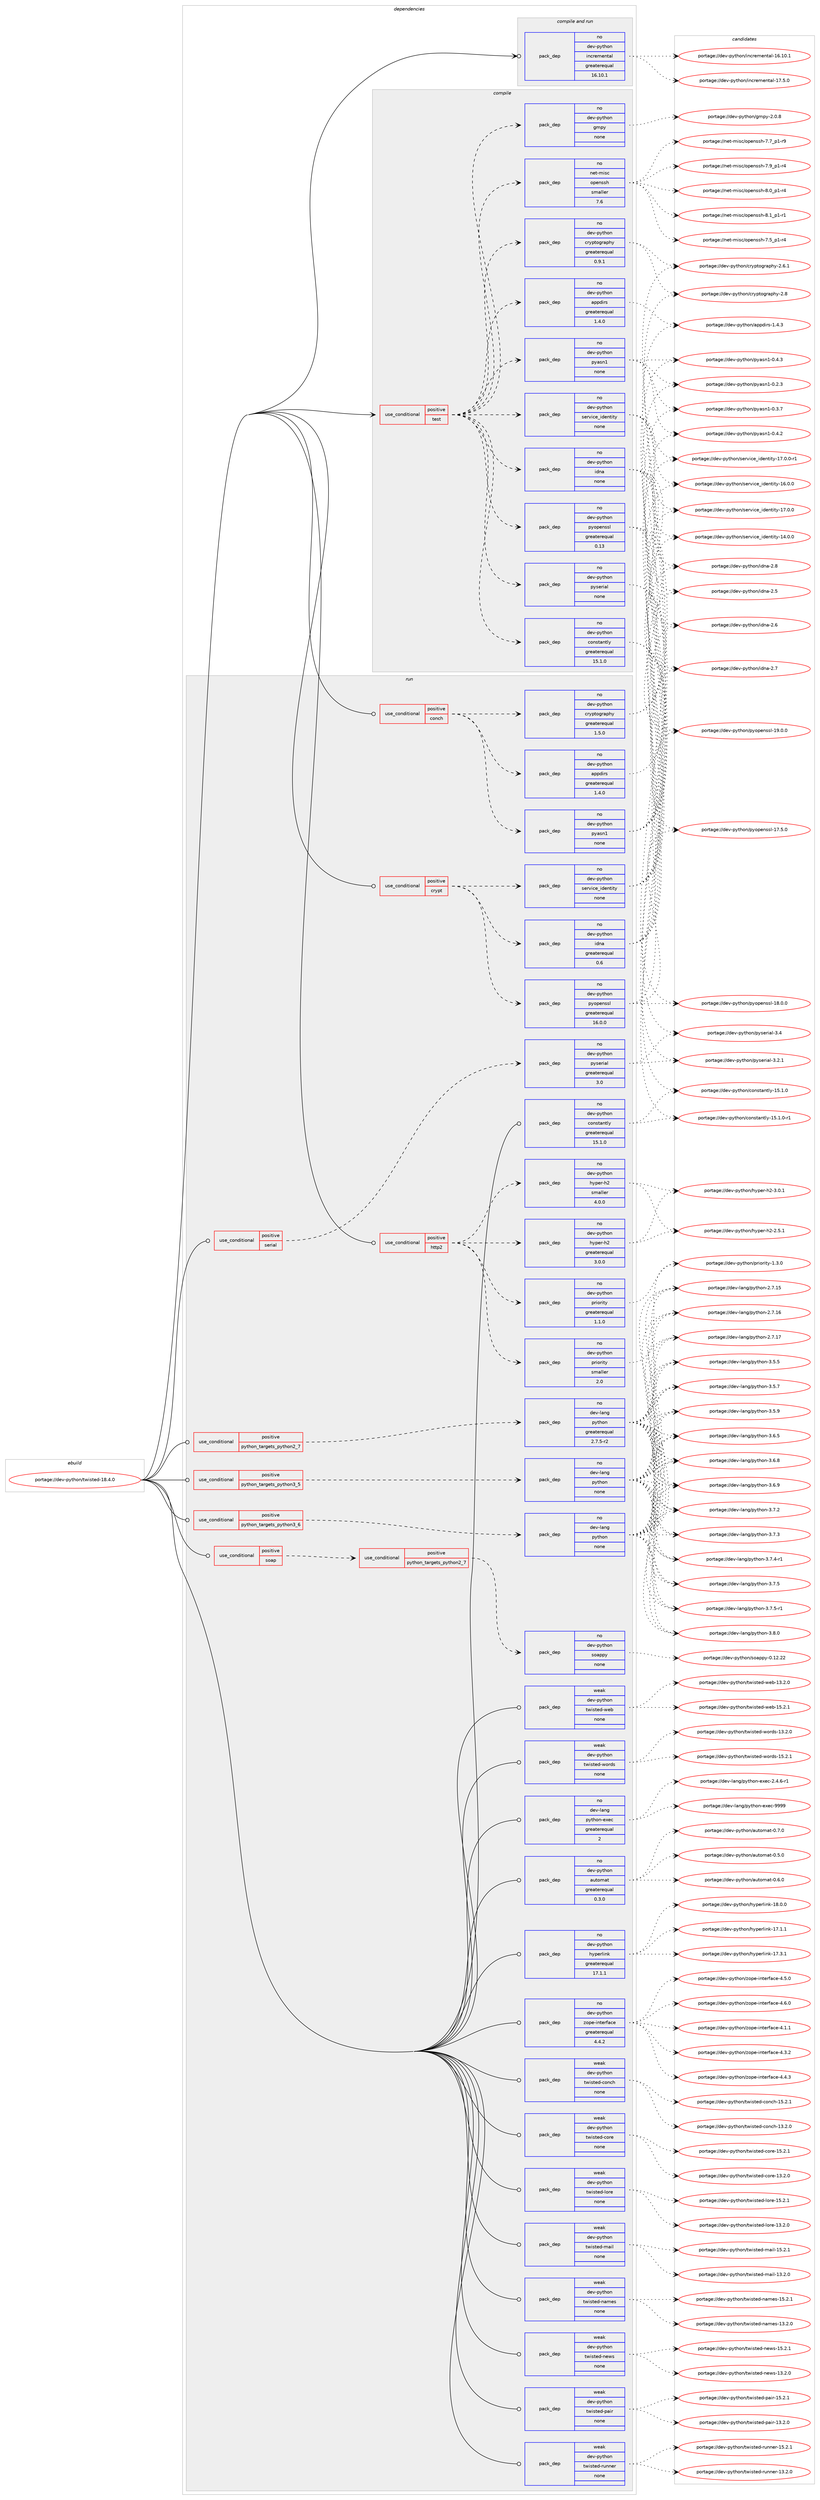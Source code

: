 digraph prolog {

# *************
# Graph options
# *************

newrank=true;
concentrate=true;
compound=true;
graph [rankdir=LR,fontname=Helvetica,fontsize=10,ranksep=1.5];#, ranksep=2.5, nodesep=0.2];
edge  [arrowhead=vee];
node  [fontname=Helvetica,fontsize=10];

# **********
# The ebuild
# **********

subgraph cluster_leftcol {
color=gray;
rank=same;
label=<<i>ebuild</i>>;
id [label="portage://dev-python/twisted-18.4.0", color=red, width=4, href="../dev-python/twisted-18.4.0.svg"];
}

# ****************
# The dependencies
# ****************

subgraph cluster_midcol {
color=gray;
label=<<i>dependencies</i>>;
subgraph cluster_compile {
fillcolor="#eeeeee";
style=filled;
label=<<i>compile</i>>;
subgraph cond40060 {
dependency176703 [label=<<TABLE BORDER="0" CELLBORDER="1" CELLSPACING="0" CELLPADDING="4"><TR><TD ROWSPAN="3" CELLPADDING="10">use_conditional</TD></TR><TR><TD>positive</TD></TR><TR><TD>test</TD></TR></TABLE>>, shape=none, color=red];
subgraph pack133237 {
dependency176704 [label=<<TABLE BORDER="0" CELLBORDER="1" CELLSPACING="0" CELLPADDING="4" WIDTH="220"><TR><TD ROWSPAN="6" CELLPADDING="30">pack_dep</TD></TR><TR><TD WIDTH="110">no</TD></TR><TR><TD>dev-python</TD></TR><TR><TD>gmpy</TD></TR><TR><TD>none</TD></TR><TR><TD></TD></TR></TABLE>>, shape=none, color=blue];
}
dependency176703:e -> dependency176704:w [weight=20,style="dashed",arrowhead="vee"];
subgraph pack133238 {
dependency176705 [label=<<TABLE BORDER="0" CELLBORDER="1" CELLSPACING="0" CELLPADDING="4" WIDTH="220"><TR><TD ROWSPAN="6" CELLPADDING="30">pack_dep</TD></TR><TR><TD WIDTH="110">no</TD></TR><TR><TD>dev-python</TD></TR><TR><TD>pyasn1</TD></TR><TR><TD>none</TD></TR><TR><TD></TD></TR></TABLE>>, shape=none, color=blue];
}
dependency176703:e -> dependency176705:w [weight=20,style="dashed",arrowhead="vee"];
subgraph pack133239 {
dependency176706 [label=<<TABLE BORDER="0" CELLBORDER="1" CELLSPACING="0" CELLPADDING="4" WIDTH="220"><TR><TD ROWSPAN="6" CELLPADDING="30">pack_dep</TD></TR><TR><TD WIDTH="110">no</TD></TR><TR><TD>dev-python</TD></TR><TR><TD>cryptography</TD></TR><TR><TD>greaterequal</TD></TR><TR><TD>0.9.1</TD></TR></TABLE>>, shape=none, color=blue];
}
dependency176703:e -> dependency176706:w [weight=20,style="dashed",arrowhead="vee"];
subgraph pack133240 {
dependency176707 [label=<<TABLE BORDER="0" CELLBORDER="1" CELLSPACING="0" CELLPADDING="4" WIDTH="220"><TR><TD ROWSPAN="6" CELLPADDING="30">pack_dep</TD></TR><TR><TD WIDTH="110">no</TD></TR><TR><TD>dev-python</TD></TR><TR><TD>appdirs</TD></TR><TR><TD>greaterequal</TD></TR><TR><TD>1.4.0</TD></TR></TABLE>>, shape=none, color=blue];
}
dependency176703:e -> dependency176707:w [weight=20,style="dashed",arrowhead="vee"];
subgraph pack133241 {
dependency176708 [label=<<TABLE BORDER="0" CELLBORDER="1" CELLSPACING="0" CELLPADDING="4" WIDTH="220"><TR><TD ROWSPAN="6" CELLPADDING="30">pack_dep</TD></TR><TR><TD WIDTH="110">no</TD></TR><TR><TD>dev-python</TD></TR><TR><TD>pyopenssl</TD></TR><TR><TD>greaterequal</TD></TR><TR><TD>0.13</TD></TR></TABLE>>, shape=none, color=blue];
}
dependency176703:e -> dependency176708:w [weight=20,style="dashed",arrowhead="vee"];
subgraph pack133242 {
dependency176709 [label=<<TABLE BORDER="0" CELLBORDER="1" CELLSPACING="0" CELLPADDING="4" WIDTH="220"><TR><TD ROWSPAN="6" CELLPADDING="30">pack_dep</TD></TR><TR><TD WIDTH="110">no</TD></TR><TR><TD>dev-python</TD></TR><TR><TD>service_identity</TD></TR><TR><TD>none</TD></TR><TR><TD></TD></TR></TABLE>>, shape=none, color=blue];
}
dependency176703:e -> dependency176709:w [weight=20,style="dashed",arrowhead="vee"];
subgraph pack133243 {
dependency176710 [label=<<TABLE BORDER="0" CELLBORDER="1" CELLSPACING="0" CELLPADDING="4" WIDTH="220"><TR><TD ROWSPAN="6" CELLPADDING="30">pack_dep</TD></TR><TR><TD WIDTH="110">no</TD></TR><TR><TD>dev-python</TD></TR><TR><TD>idna</TD></TR><TR><TD>none</TD></TR><TR><TD></TD></TR></TABLE>>, shape=none, color=blue];
}
dependency176703:e -> dependency176710:w [weight=20,style="dashed",arrowhead="vee"];
subgraph pack133244 {
dependency176711 [label=<<TABLE BORDER="0" CELLBORDER="1" CELLSPACING="0" CELLPADDING="4" WIDTH="220"><TR><TD ROWSPAN="6" CELLPADDING="30">pack_dep</TD></TR><TR><TD WIDTH="110">no</TD></TR><TR><TD>dev-python</TD></TR><TR><TD>pyserial</TD></TR><TR><TD>none</TD></TR><TR><TD></TD></TR></TABLE>>, shape=none, color=blue];
}
dependency176703:e -> dependency176711:w [weight=20,style="dashed",arrowhead="vee"];
subgraph pack133245 {
dependency176712 [label=<<TABLE BORDER="0" CELLBORDER="1" CELLSPACING="0" CELLPADDING="4" WIDTH="220"><TR><TD ROWSPAN="6" CELLPADDING="30">pack_dep</TD></TR><TR><TD WIDTH="110">no</TD></TR><TR><TD>dev-python</TD></TR><TR><TD>constantly</TD></TR><TR><TD>greaterequal</TD></TR><TR><TD>15.1.0</TD></TR></TABLE>>, shape=none, color=blue];
}
dependency176703:e -> dependency176712:w [weight=20,style="dashed",arrowhead="vee"];
subgraph pack133246 {
dependency176713 [label=<<TABLE BORDER="0" CELLBORDER="1" CELLSPACING="0" CELLPADDING="4" WIDTH="220"><TR><TD ROWSPAN="6" CELLPADDING="30">pack_dep</TD></TR><TR><TD WIDTH="110">no</TD></TR><TR><TD>net-misc</TD></TR><TR><TD>openssh</TD></TR><TR><TD>smaller</TD></TR><TR><TD>7.6</TD></TR></TABLE>>, shape=none, color=blue];
}
dependency176703:e -> dependency176713:w [weight=20,style="dashed",arrowhead="vee"];
}
id:e -> dependency176703:w [weight=20,style="solid",arrowhead="vee"];
}
subgraph cluster_compileandrun {
fillcolor="#eeeeee";
style=filled;
label=<<i>compile and run</i>>;
subgraph pack133247 {
dependency176714 [label=<<TABLE BORDER="0" CELLBORDER="1" CELLSPACING="0" CELLPADDING="4" WIDTH="220"><TR><TD ROWSPAN="6" CELLPADDING="30">pack_dep</TD></TR><TR><TD WIDTH="110">no</TD></TR><TR><TD>dev-python</TD></TR><TR><TD>incremental</TD></TR><TR><TD>greaterequal</TD></TR><TR><TD>16.10.1</TD></TR></TABLE>>, shape=none, color=blue];
}
id:e -> dependency176714:w [weight=20,style="solid",arrowhead="odotvee"];
}
subgraph cluster_run {
fillcolor="#eeeeee";
style=filled;
label=<<i>run</i>>;
subgraph cond40061 {
dependency176715 [label=<<TABLE BORDER="0" CELLBORDER="1" CELLSPACING="0" CELLPADDING="4"><TR><TD ROWSPAN="3" CELLPADDING="10">use_conditional</TD></TR><TR><TD>positive</TD></TR><TR><TD>conch</TD></TR></TABLE>>, shape=none, color=red];
subgraph pack133248 {
dependency176716 [label=<<TABLE BORDER="0" CELLBORDER="1" CELLSPACING="0" CELLPADDING="4" WIDTH="220"><TR><TD ROWSPAN="6" CELLPADDING="30">pack_dep</TD></TR><TR><TD WIDTH="110">no</TD></TR><TR><TD>dev-python</TD></TR><TR><TD>pyasn1</TD></TR><TR><TD>none</TD></TR><TR><TD></TD></TR></TABLE>>, shape=none, color=blue];
}
dependency176715:e -> dependency176716:w [weight=20,style="dashed",arrowhead="vee"];
subgraph pack133249 {
dependency176717 [label=<<TABLE BORDER="0" CELLBORDER="1" CELLSPACING="0" CELLPADDING="4" WIDTH="220"><TR><TD ROWSPAN="6" CELLPADDING="30">pack_dep</TD></TR><TR><TD WIDTH="110">no</TD></TR><TR><TD>dev-python</TD></TR><TR><TD>cryptography</TD></TR><TR><TD>greaterequal</TD></TR><TR><TD>1.5.0</TD></TR></TABLE>>, shape=none, color=blue];
}
dependency176715:e -> dependency176717:w [weight=20,style="dashed",arrowhead="vee"];
subgraph pack133250 {
dependency176718 [label=<<TABLE BORDER="0" CELLBORDER="1" CELLSPACING="0" CELLPADDING="4" WIDTH="220"><TR><TD ROWSPAN="6" CELLPADDING="30">pack_dep</TD></TR><TR><TD WIDTH="110">no</TD></TR><TR><TD>dev-python</TD></TR><TR><TD>appdirs</TD></TR><TR><TD>greaterequal</TD></TR><TR><TD>1.4.0</TD></TR></TABLE>>, shape=none, color=blue];
}
dependency176715:e -> dependency176718:w [weight=20,style="dashed",arrowhead="vee"];
}
id:e -> dependency176715:w [weight=20,style="solid",arrowhead="odot"];
subgraph cond40062 {
dependency176719 [label=<<TABLE BORDER="0" CELLBORDER="1" CELLSPACING="0" CELLPADDING="4"><TR><TD ROWSPAN="3" CELLPADDING="10">use_conditional</TD></TR><TR><TD>positive</TD></TR><TR><TD>crypt</TD></TR></TABLE>>, shape=none, color=red];
subgraph pack133251 {
dependency176720 [label=<<TABLE BORDER="0" CELLBORDER="1" CELLSPACING="0" CELLPADDING="4" WIDTH="220"><TR><TD ROWSPAN="6" CELLPADDING="30">pack_dep</TD></TR><TR><TD WIDTH="110">no</TD></TR><TR><TD>dev-python</TD></TR><TR><TD>pyopenssl</TD></TR><TR><TD>greaterequal</TD></TR><TR><TD>16.0.0</TD></TR></TABLE>>, shape=none, color=blue];
}
dependency176719:e -> dependency176720:w [weight=20,style="dashed",arrowhead="vee"];
subgraph pack133252 {
dependency176721 [label=<<TABLE BORDER="0" CELLBORDER="1" CELLSPACING="0" CELLPADDING="4" WIDTH="220"><TR><TD ROWSPAN="6" CELLPADDING="30">pack_dep</TD></TR><TR><TD WIDTH="110">no</TD></TR><TR><TD>dev-python</TD></TR><TR><TD>service_identity</TD></TR><TR><TD>none</TD></TR><TR><TD></TD></TR></TABLE>>, shape=none, color=blue];
}
dependency176719:e -> dependency176721:w [weight=20,style="dashed",arrowhead="vee"];
subgraph pack133253 {
dependency176722 [label=<<TABLE BORDER="0" CELLBORDER="1" CELLSPACING="0" CELLPADDING="4" WIDTH="220"><TR><TD ROWSPAN="6" CELLPADDING="30">pack_dep</TD></TR><TR><TD WIDTH="110">no</TD></TR><TR><TD>dev-python</TD></TR><TR><TD>idna</TD></TR><TR><TD>greaterequal</TD></TR><TR><TD>0.6</TD></TR></TABLE>>, shape=none, color=blue];
}
dependency176719:e -> dependency176722:w [weight=20,style="dashed",arrowhead="vee"];
}
id:e -> dependency176719:w [weight=20,style="solid",arrowhead="odot"];
subgraph cond40063 {
dependency176723 [label=<<TABLE BORDER="0" CELLBORDER="1" CELLSPACING="0" CELLPADDING="4"><TR><TD ROWSPAN="3" CELLPADDING="10">use_conditional</TD></TR><TR><TD>positive</TD></TR><TR><TD>http2</TD></TR></TABLE>>, shape=none, color=red];
subgraph pack133254 {
dependency176724 [label=<<TABLE BORDER="0" CELLBORDER="1" CELLSPACING="0" CELLPADDING="4" WIDTH="220"><TR><TD ROWSPAN="6" CELLPADDING="30">pack_dep</TD></TR><TR><TD WIDTH="110">no</TD></TR><TR><TD>dev-python</TD></TR><TR><TD>hyper-h2</TD></TR><TR><TD>greaterequal</TD></TR><TR><TD>3.0.0</TD></TR></TABLE>>, shape=none, color=blue];
}
dependency176723:e -> dependency176724:w [weight=20,style="dashed",arrowhead="vee"];
subgraph pack133255 {
dependency176725 [label=<<TABLE BORDER="0" CELLBORDER="1" CELLSPACING="0" CELLPADDING="4" WIDTH="220"><TR><TD ROWSPAN="6" CELLPADDING="30">pack_dep</TD></TR><TR><TD WIDTH="110">no</TD></TR><TR><TD>dev-python</TD></TR><TR><TD>hyper-h2</TD></TR><TR><TD>smaller</TD></TR><TR><TD>4.0.0</TD></TR></TABLE>>, shape=none, color=blue];
}
dependency176723:e -> dependency176725:w [weight=20,style="dashed",arrowhead="vee"];
subgraph pack133256 {
dependency176726 [label=<<TABLE BORDER="0" CELLBORDER="1" CELLSPACING="0" CELLPADDING="4" WIDTH="220"><TR><TD ROWSPAN="6" CELLPADDING="30">pack_dep</TD></TR><TR><TD WIDTH="110">no</TD></TR><TR><TD>dev-python</TD></TR><TR><TD>priority</TD></TR><TR><TD>greaterequal</TD></TR><TR><TD>1.1.0</TD></TR></TABLE>>, shape=none, color=blue];
}
dependency176723:e -> dependency176726:w [weight=20,style="dashed",arrowhead="vee"];
subgraph pack133257 {
dependency176727 [label=<<TABLE BORDER="0" CELLBORDER="1" CELLSPACING="0" CELLPADDING="4" WIDTH="220"><TR><TD ROWSPAN="6" CELLPADDING="30">pack_dep</TD></TR><TR><TD WIDTH="110">no</TD></TR><TR><TD>dev-python</TD></TR><TR><TD>priority</TD></TR><TR><TD>smaller</TD></TR><TR><TD>2.0</TD></TR></TABLE>>, shape=none, color=blue];
}
dependency176723:e -> dependency176727:w [weight=20,style="dashed",arrowhead="vee"];
}
id:e -> dependency176723:w [weight=20,style="solid",arrowhead="odot"];
subgraph cond40064 {
dependency176728 [label=<<TABLE BORDER="0" CELLBORDER="1" CELLSPACING="0" CELLPADDING="4"><TR><TD ROWSPAN="3" CELLPADDING="10">use_conditional</TD></TR><TR><TD>positive</TD></TR><TR><TD>python_targets_python2_7</TD></TR></TABLE>>, shape=none, color=red];
subgraph pack133258 {
dependency176729 [label=<<TABLE BORDER="0" CELLBORDER="1" CELLSPACING="0" CELLPADDING="4" WIDTH="220"><TR><TD ROWSPAN="6" CELLPADDING="30">pack_dep</TD></TR><TR><TD WIDTH="110">no</TD></TR><TR><TD>dev-lang</TD></TR><TR><TD>python</TD></TR><TR><TD>greaterequal</TD></TR><TR><TD>2.7.5-r2</TD></TR></TABLE>>, shape=none, color=blue];
}
dependency176728:e -> dependency176729:w [weight=20,style="dashed",arrowhead="vee"];
}
id:e -> dependency176728:w [weight=20,style="solid",arrowhead="odot"];
subgraph cond40065 {
dependency176730 [label=<<TABLE BORDER="0" CELLBORDER="1" CELLSPACING="0" CELLPADDING="4"><TR><TD ROWSPAN="3" CELLPADDING="10">use_conditional</TD></TR><TR><TD>positive</TD></TR><TR><TD>python_targets_python3_5</TD></TR></TABLE>>, shape=none, color=red];
subgraph pack133259 {
dependency176731 [label=<<TABLE BORDER="0" CELLBORDER="1" CELLSPACING="0" CELLPADDING="4" WIDTH="220"><TR><TD ROWSPAN="6" CELLPADDING="30">pack_dep</TD></TR><TR><TD WIDTH="110">no</TD></TR><TR><TD>dev-lang</TD></TR><TR><TD>python</TD></TR><TR><TD>none</TD></TR><TR><TD></TD></TR></TABLE>>, shape=none, color=blue];
}
dependency176730:e -> dependency176731:w [weight=20,style="dashed",arrowhead="vee"];
}
id:e -> dependency176730:w [weight=20,style="solid",arrowhead="odot"];
subgraph cond40066 {
dependency176732 [label=<<TABLE BORDER="0" CELLBORDER="1" CELLSPACING="0" CELLPADDING="4"><TR><TD ROWSPAN="3" CELLPADDING="10">use_conditional</TD></TR><TR><TD>positive</TD></TR><TR><TD>python_targets_python3_6</TD></TR></TABLE>>, shape=none, color=red];
subgraph pack133260 {
dependency176733 [label=<<TABLE BORDER="0" CELLBORDER="1" CELLSPACING="0" CELLPADDING="4" WIDTH="220"><TR><TD ROWSPAN="6" CELLPADDING="30">pack_dep</TD></TR><TR><TD WIDTH="110">no</TD></TR><TR><TD>dev-lang</TD></TR><TR><TD>python</TD></TR><TR><TD>none</TD></TR><TR><TD></TD></TR></TABLE>>, shape=none, color=blue];
}
dependency176732:e -> dependency176733:w [weight=20,style="dashed",arrowhead="vee"];
}
id:e -> dependency176732:w [weight=20,style="solid",arrowhead="odot"];
subgraph cond40067 {
dependency176734 [label=<<TABLE BORDER="0" CELLBORDER="1" CELLSPACING="0" CELLPADDING="4"><TR><TD ROWSPAN="3" CELLPADDING="10">use_conditional</TD></TR><TR><TD>positive</TD></TR><TR><TD>serial</TD></TR></TABLE>>, shape=none, color=red];
subgraph pack133261 {
dependency176735 [label=<<TABLE BORDER="0" CELLBORDER="1" CELLSPACING="0" CELLPADDING="4" WIDTH="220"><TR><TD ROWSPAN="6" CELLPADDING="30">pack_dep</TD></TR><TR><TD WIDTH="110">no</TD></TR><TR><TD>dev-python</TD></TR><TR><TD>pyserial</TD></TR><TR><TD>greaterequal</TD></TR><TR><TD>3.0</TD></TR></TABLE>>, shape=none, color=blue];
}
dependency176734:e -> dependency176735:w [weight=20,style="dashed",arrowhead="vee"];
}
id:e -> dependency176734:w [weight=20,style="solid",arrowhead="odot"];
subgraph cond40068 {
dependency176736 [label=<<TABLE BORDER="0" CELLBORDER="1" CELLSPACING="0" CELLPADDING="4"><TR><TD ROWSPAN="3" CELLPADDING="10">use_conditional</TD></TR><TR><TD>positive</TD></TR><TR><TD>soap</TD></TR></TABLE>>, shape=none, color=red];
subgraph cond40069 {
dependency176737 [label=<<TABLE BORDER="0" CELLBORDER="1" CELLSPACING="0" CELLPADDING="4"><TR><TD ROWSPAN="3" CELLPADDING="10">use_conditional</TD></TR><TR><TD>positive</TD></TR><TR><TD>python_targets_python2_7</TD></TR></TABLE>>, shape=none, color=red];
subgraph pack133262 {
dependency176738 [label=<<TABLE BORDER="0" CELLBORDER="1" CELLSPACING="0" CELLPADDING="4" WIDTH="220"><TR><TD ROWSPAN="6" CELLPADDING="30">pack_dep</TD></TR><TR><TD WIDTH="110">no</TD></TR><TR><TD>dev-python</TD></TR><TR><TD>soappy</TD></TR><TR><TD>none</TD></TR><TR><TD></TD></TR></TABLE>>, shape=none, color=blue];
}
dependency176737:e -> dependency176738:w [weight=20,style="dashed",arrowhead="vee"];
}
dependency176736:e -> dependency176737:w [weight=20,style="dashed",arrowhead="vee"];
}
id:e -> dependency176736:w [weight=20,style="solid",arrowhead="odot"];
subgraph pack133263 {
dependency176739 [label=<<TABLE BORDER="0" CELLBORDER="1" CELLSPACING="0" CELLPADDING="4" WIDTH="220"><TR><TD ROWSPAN="6" CELLPADDING="30">pack_dep</TD></TR><TR><TD WIDTH="110">no</TD></TR><TR><TD>dev-lang</TD></TR><TR><TD>python-exec</TD></TR><TR><TD>greaterequal</TD></TR><TR><TD>2</TD></TR></TABLE>>, shape=none, color=blue];
}
id:e -> dependency176739:w [weight=20,style="solid",arrowhead="odot"];
subgraph pack133264 {
dependency176740 [label=<<TABLE BORDER="0" CELLBORDER="1" CELLSPACING="0" CELLPADDING="4" WIDTH="220"><TR><TD ROWSPAN="6" CELLPADDING="30">pack_dep</TD></TR><TR><TD WIDTH="110">no</TD></TR><TR><TD>dev-python</TD></TR><TR><TD>automat</TD></TR><TR><TD>greaterequal</TD></TR><TR><TD>0.3.0</TD></TR></TABLE>>, shape=none, color=blue];
}
id:e -> dependency176740:w [weight=20,style="solid",arrowhead="odot"];
subgraph pack133265 {
dependency176741 [label=<<TABLE BORDER="0" CELLBORDER="1" CELLSPACING="0" CELLPADDING="4" WIDTH="220"><TR><TD ROWSPAN="6" CELLPADDING="30">pack_dep</TD></TR><TR><TD WIDTH="110">no</TD></TR><TR><TD>dev-python</TD></TR><TR><TD>constantly</TD></TR><TR><TD>greaterequal</TD></TR><TR><TD>15.1.0</TD></TR></TABLE>>, shape=none, color=blue];
}
id:e -> dependency176741:w [weight=20,style="solid",arrowhead="odot"];
subgraph pack133266 {
dependency176742 [label=<<TABLE BORDER="0" CELLBORDER="1" CELLSPACING="0" CELLPADDING="4" WIDTH="220"><TR><TD ROWSPAN="6" CELLPADDING="30">pack_dep</TD></TR><TR><TD WIDTH="110">no</TD></TR><TR><TD>dev-python</TD></TR><TR><TD>hyperlink</TD></TR><TR><TD>greaterequal</TD></TR><TR><TD>17.1.1</TD></TR></TABLE>>, shape=none, color=blue];
}
id:e -> dependency176742:w [weight=20,style="solid",arrowhead="odot"];
subgraph pack133267 {
dependency176743 [label=<<TABLE BORDER="0" CELLBORDER="1" CELLSPACING="0" CELLPADDING="4" WIDTH="220"><TR><TD ROWSPAN="6" CELLPADDING="30">pack_dep</TD></TR><TR><TD WIDTH="110">no</TD></TR><TR><TD>dev-python</TD></TR><TR><TD>zope-interface</TD></TR><TR><TD>greaterequal</TD></TR><TR><TD>4.4.2</TD></TR></TABLE>>, shape=none, color=blue];
}
id:e -> dependency176743:w [weight=20,style="solid",arrowhead="odot"];
subgraph pack133268 {
dependency176744 [label=<<TABLE BORDER="0" CELLBORDER="1" CELLSPACING="0" CELLPADDING="4" WIDTH="220"><TR><TD ROWSPAN="6" CELLPADDING="30">pack_dep</TD></TR><TR><TD WIDTH="110">weak</TD></TR><TR><TD>dev-python</TD></TR><TR><TD>twisted-conch</TD></TR><TR><TD>none</TD></TR><TR><TD></TD></TR></TABLE>>, shape=none, color=blue];
}
id:e -> dependency176744:w [weight=20,style="solid",arrowhead="odot"];
subgraph pack133269 {
dependency176745 [label=<<TABLE BORDER="0" CELLBORDER="1" CELLSPACING="0" CELLPADDING="4" WIDTH="220"><TR><TD ROWSPAN="6" CELLPADDING="30">pack_dep</TD></TR><TR><TD WIDTH="110">weak</TD></TR><TR><TD>dev-python</TD></TR><TR><TD>twisted-core</TD></TR><TR><TD>none</TD></TR><TR><TD></TD></TR></TABLE>>, shape=none, color=blue];
}
id:e -> dependency176745:w [weight=20,style="solid",arrowhead="odot"];
subgraph pack133270 {
dependency176746 [label=<<TABLE BORDER="0" CELLBORDER="1" CELLSPACING="0" CELLPADDING="4" WIDTH="220"><TR><TD ROWSPAN="6" CELLPADDING="30">pack_dep</TD></TR><TR><TD WIDTH="110">weak</TD></TR><TR><TD>dev-python</TD></TR><TR><TD>twisted-lore</TD></TR><TR><TD>none</TD></TR><TR><TD></TD></TR></TABLE>>, shape=none, color=blue];
}
id:e -> dependency176746:w [weight=20,style="solid",arrowhead="odot"];
subgraph pack133271 {
dependency176747 [label=<<TABLE BORDER="0" CELLBORDER="1" CELLSPACING="0" CELLPADDING="4" WIDTH="220"><TR><TD ROWSPAN="6" CELLPADDING="30">pack_dep</TD></TR><TR><TD WIDTH="110">weak</TD></TR><TR><TD>dev-python</TD></TR><TR><TD>twisted-mail</TD></TR><TR><TD>none</TD></TR><TR><TD></TD></TR></TABLE>>, shape=none, color=blue];
}
id:e -> dependency176747:w [weight=20,style="solid",arrowhead="odot"];
subgraph pack133272 {
dependency176748 [label=<<TABLE BORDER="0" CELLBORDER="1" CELLSPACING="0" CELLPADDING="4" WIDTH="220"><TR><TD ROWSPAN="6" CELLPADDING="30">pack_dep</TD></TR><TR><TD WIDTH="110">weak</TD></TR><TR><TD>dev-python</TD></TR><TR><TD>twisted-names</TD></TR><TR><TD>none</TD></TR><TR><TD></TD></TR></TABLE>>, shape=none, color=blue];
}
id:e -> dependency176748:w [weight=20,style="solid",arrowhead="odot"];
subgraph pack133273 {
dependency176749 [label=<<TABLE BORDER="0" CELLBORDER="1" CELLSPACING="0" CELLPADDING="4" WIDTH="220"><TR><TD ROWSPAN="6" CELLPADDING="30">pack_dep</TD></TR><TR><TD WIDTH="110">weak</TD></TR><TR><TD>dev-python</TD></TR><TR><TD>twisted-news</TD></TR><TR><TD>none</TD></TR><TR><TD></TD></TR></TABLE>>, shape=none, color=blue];
}
id:e -> dependency176749:w [weight=20,style="solid",arrowhead="odot"];
subgraph pack133274 {
dependency176750 [label=<<TABLE BORDER="0" CELLBORDER="1" CELLSPACING="0" CELLPADDING="4" WIDTH="220"><TR><TD ROWSPAN="6" CELLPADDING="30">pack_dep</TD></TR><TR><TD WIDTH="110">weak</TD></TR><TR><TD>dev-python</TD></TR><TR><TD>twisted-pair</TD></TR><TR><TD>none</TD></TR><TR><TD></TD></TR></TABLE>>, shape=none, color=blue];
}
id:e -> dependency176750:w [weight=20,style="solid",arrowhead="odot"];
subgraph pack133275 {
dependency176751 [label=<<TABLE BORDER="0" CELLBORDER="1" CELLSPACING="0" CELLPADDING="4" WIDTH="220"><TR><TD ROWSPAN="6" CELLPADDING="30">pack_dep</TD></TR><TR><TD WIDTH="110">weak</TD></TR><TR><TD>dev-python</TD></TR><TR><TD>twisted-runner</TD></TR><TR><TD>none</TD></TR><TR><TD></TD></TR></TABLE>>, shape=none, color=blue];
}
id:e -> dependency176751:w [weight=20,style="solid",arrowhead="odot"];
subgraph pack133276 {
dependency176752 [label=<<TABLE BORDER="0" CELLBORDER="1" CELLSPACING="0" CELLPADDING="4" WIDTH="220"><TR><TD ROWSPAN="6" CELLPADDING="30">pack_dep</TD></TR><TR><TD WIDTH="110">weak</TD></TR><TR><TD>dev-python</TD></TR><TR><TD>twisted-web</TD></TR><TR><TD>none</TD></TR><TR><TD></TD></TR></TABLE>>, shape=none, color=blue];
}
id:e -> dependency176752:w [weight=20,style="solid",arrowhead="odot"];
subgraph pack133277 {
dependency176753 [label=<<TABLE BORDER="0" CELLBORDER="1" CELLSPACING="0" CELLPADDING="4" WIDTH="220"><TR><TD ROWSPAN="6" CELLPADDING="30">pack_dep</TD></TR><TR><TD WIDTH="110">weak</TD></TR><TR><TD>dev-python</TD></TR><TR><TD>twisted-words</TD></TR><TR><TD>none</TD></TR><TR><TD></TD></TR></TABLE>>, shape=none, color=blue];
}
id:e -> dependency176753:w [weight=20,style="solid",arrowhead="odot"];
}
}

# **************
# The candidates
# **************

subgraph cluster_choices {
rank=same;
color=gray;
label=<<i>candidates</i>>;

subgraph choice133237 {
color=black;
nodesep=1;
choiceportage1001011184511212111610411111047103109112121455046484656 [label="portage://dev-python/gmpy-2.0.8", color=red, width=4,href="../dev-python/gmpy-2.0.8.svg"];
dependency176704:e -> choiceportage1001011184511212111610411111047103109112121455046484656:w [style=dotted,weight="100"];
}
subgraph choice133238 {
color=black;
nodesep=1;
choiceportage10010111845112121116104111110471121219711511049454846504651 [label="portage://dev-python/pyasn1-0.2.3", color=red, width=4,href="../dev-python/pyasn1-0.2.3.svg"];
choiceportage10010111845112121116104111110471121219711511049454846514655 [label="portage://dev-python/pyasn1-0.3.7", color=red, width=4,href="../dev-python/pyasn1-0.3.7.svg"];
choiceportage10010111845112121116104111110471121219711511049454846524650 [label="portage://dev-python/pyasn1-0.4.2", color=red, width=4,href="../dev-python/pyasn1-0.4.2.svg"];
choiceportage10010111845112121116104111110471121219711511049454846524651 [label="portage://dev-python/pyasn1-0.4.3", color=red, width=4,href="../dev-python/pyasn1-0.4.3.svg"];
dependency176705:e -> choiceportage10010111845112121116104111110471121219711511049454846504651:w [style=dotted,weight="100"];
dependency176705:e -> choiceportage10010111845112121116104111110471121219711511049454846514655:w [style=dotted,weight="100"];
dependency176705:e -> choiceportage10010111845112121116104111110471121219711511049454846524650:w [style=dotted,weight="100"];
dependency176705:e -> choiceportage10010111845112121116104111110471121219711511049454846524651:w [style=dotted,weight="100"];
}
subgraph choice133239 {
color=black;
nodesep=1;
choiceportage10010111845112121116104111110479911412111211611110311497112104121455046544649 [label="portage://dev-python/cryptography-2.6.1", color=red, width=4,href="../dev-python/cryptography-2.6.1.svg"];
choiceportage1001011184511212111610411111047991141211121161111031149711210412145504656 [label="portage://dev-python/cryptography-2.8", color=red, width=4,href="../dev-python/cryptography-2.8.svg"];
dependency176706:e -> choiceportage10010111845112121116104111110479911412111211611110311497112104121455046544649:w [style=dotted,weight="100"];
dependency176706:e -> choiceportage1001011184511212111610411111047991141211121161111031149711210412145504656:w [style=dotted,weight="100"];
}
subgraph choice133240 {
color=black;
nodesep=1;
choiceportage100101118451121211161041111104797112112100105114115454946524651 [label="portage://dev-python/appdirs-1.4.3", color=red, width=4,href="../dev-python/appdirs-1.4.3.svg"];
dependency176707:e -> choiceportage100101118451121211161041111104797112112100105114115454946524651:w [style=dotted,weight="100"];
}
subgraph choice133241 {
color=black;
nodesep=1;
choiceportage100101118451121211161041111104711212111111210111011511510845495546534648 [label="portage://dev-python/pyopenssl-17.5.0", color=red, width=4,href="../dev-python/pyopenssl-17.5.0.svg"];
choiceportage100101118451121211161041111104711212111111210111011511510845495646484648 [label="portage://dev-python/pyopenssl-18.0.0", color=red, width=4,href="../dev-python/pyopenssl-18.0.0.svg"];
choiceportage100101118451121211161041111104711212111111210111011511510845495746484648 [label="portage://dev-python/pyopenssl-19.0.0", color=red, width=4,href="../dev-python/pyopenssl-19.0.0.svg"];
dependency176708:e -> choiceportage100101118451121211161041111104711212111111210111011511510845495546534648:w [style=dotted,weight="100"];
dependency176708:e -> choiceportage100101118451121211161041111104711212111111210111011511510845495646484648:w [style=dotted,weight="100"];
dependency176708:e -> choiceportage100101118451121211161041111104711212111111210111011511510845495746484648:w [style=dotted,weight="100"];
}
subgraph choice133242 {
color=black;
nodesep=1;
choiceportage1001011184511212111610411111047115101114118105991019510510010111011610511612145495246484648 [label="portage://dev-python/service_identity-14.0.0", color=red, width=4,href="../dev-python/service_identity-14.0.0.svg"];
choiceportage1001011184511212111610411111047115101114118105991019510510010111011610511612145495446484648 [label="portage://dev-python/service_identity-16.0.0", color=red, width=4,href="../dev-python/service_identity-16.0.0.svg"];
choiceportage1001011184511212111610411111047115101114118105991019510510010111011610511612145495546484648 [label="portage://dev-python/service_identity-17.0.0", color=red, width=4,href="../dev-python/service_identity-17.0.0.svg"];
choiceportage10010111845112121116104111110471151011141181059910195105100101110116105116121454955464846484511449 [label="portage://dev-python/service_identity-17.0.0-r1", color=red, width=4,href="../dev-python/service_identity-17.0.0-r1.svg"];
dependency176709:e -> choiceportage1001011184511212111610411111047115101114118105991019510510010111011610511612145495246484648:w [style=dotted,weight="100"];
dependency176709:e -> choiceportage1001011184511212111610411111047115101114118105991019510510010111011610511612145495446484648:w [style=dotted,weight="100"];
dependency176709:e -> choiceportage1001011184511212111610411111047115101114118105991019510510010111011610511612145495546484648:w [style=dotted,weight="100"];
dependency176709:e -> choiceportage10010111845112121116104111110471151011141181059910195105100101110116105116121454955464846484511449:w [style=dotted,weight="100"];
}
subgraph choice133243 {
color=black;
nodesep=1;
choiceportage10010111845112121116104111110471051001109745504653 [label="portage://dev-python/idna-2.5", color=red, width=4,href="../dev-python/idna-2.5.svg"];
choiceportage10010111845112121116104111110471051001109745504654 [label="portage://dev-python/idna-2.6", color=red, width=4,href="../dev-python/idna-2.6.svg"];
choiceportage10010111845112121116104111110471051001109745504655 [label="portage://dev-python/idna-2.7", color=red, width=4,href="../dev-python/idna-2.7.svg"];
choiceportage10010111845112121116104111110471051001109745504656 [label="portage://dev-python/idna-2.8", color=red, width=4,href="../dev-python/idna-2.8.svg"];
dependency176710:e -> choiceportage10010111845112121116104111110471051001109745504653:w [style=dotted,weight="100"];
dependency176710:e -> choiceportage10010111845112121116104111110471051001109745504654:w [style=dotted,weight="100"];
dependency176710:e -> choiceportage10010111845112121116104111110471051001109745504655:w [style=dotted,weight="100"];
dependency176710:e -> choiceportage10010111845112121116104111110471051001109745504656:w [style=dotted,weight="100"];
}
subgraph choice133244 {
color=black;
nodesep=1;
choiceportage100101118451121211161041111104711212111510111410597108455146504649 [label="portage://dev-python/pyserial-3.2.1", color=red, width=4,href="../dev-python/pyserial-3.2.1.svg"];
choiceportage10010111845112121116104111110471121211151011141059710845514652 [label="portage://dev-python/pyserial-3.4", color=red, width=4,href="../dev-python/pyserial-3.4.svg"];
dependency176711:e -> choiceportage100101118451121211161041111104711212111510111410597108455146504649:w [style=dotted,weight="100"];
dependency176711:e -> choiceportage10010111845112121116104111110471121211151011141059710845514652:w [style=dotted,weight="100"];
}
subgraph choice133245 {
color=black;
nodesep=1;
choiceportage1001011184511212111610411111047991111101151169711011610812145495346494648 [label="portage://dev-python/constantly-15.1.0", color=red, width=4,href="../dev-python/constantly-15.1.0.svg"];
choiceportage10010111845112121116104111110479911111011511697110116108121454953464946484511449 [label="portage://dev-python/constantly-15.1.0-r1", color=red, width=4,href="../dev-python/constantly-15.1.0-r1.svg"];
dependency176712:e -> choiceportage1001011184511212111610411111047991111101151169711011610812145495346494648:w [style=dotted,weight="100"];
dependency176712:e -> choiceportage10010111845112121116104111110479911111011511697110116108121454953464946484511449:w [style=dotted,weight="100"];
}
subgraph choice133246 {
color=black;
nodesep=1;
choiceportage1101011164510910511599471111121011101151151044555465395112494511452 [label="portage://net-misc/openssh-7.5_p1-r4", color=red, width=4,href="../net-misc/openssh-7.5_p1-r4.svg"];
choiceportage1101011164510910511599471111121011101151151044555465595112494511457 [label="portage://net-misc/openssh-7.7_p1-r9", color=red, width=4,href="../net-misc/openssh-7.7_p1-r9.svg"];
choiceportage1101011164510910511599471111121011101151151044555465795112494511452 [label="portage://net-misc/openssh-7.9_p1-r4", color=red, width=4,href="../net-misc/openssh-7.9_p1-r4.svg"];
choiceportage1101011164510910511599471111121011101151151044556464895112494511452 [label="portage://net-misc/openssh-8.0_p1-r4", color=red, width=4,href="../net-misc/openssh-8.0_p1-r4.svg"];
choiceportage1101011164510910511599471111121011101151151044556464995112494511449 [label="portage://net-misc/openssh-8.1_p1-r1", color=red, width=4,href="../net-misc/openssh-8.1_p1-r1.svg"];
dependency176713:e -> choiceportage1101011164510910511599471111121011101151151044555465395112494511452:w [style=dotted,weight="100"];
dependency176713:e -> choiceportage1101011164510910511599471111121011101151151044555465595112494511457:w [style=dotted,weight="100"];
dependency176713:e -> choiceportage1101011164510910511599471111121011101151151044555465795112494511452:w [style=dotted,weight="100"];
dependency176713:e -> choiceportage1101011164510910511599471111121011101151151044556464895112494511452:w [style=dotted,weight="100"];
dependency176713:e -> choiceportage1101011164510910511599471111121011101151151044556464995112494511449:w [style=dotted,weight="100"];
}
subgraph choice133247 {
color=black;
nodesep=1;
choiceportage100101118451121211161041111104710511099114101109101110116971084549544649484649 [label="portage://dev-python/incremental-16.10.1", color=red, width=4,href="../dev-python/incremental-16.10.1.svg"];
choiceportage1001011184511212111610411111047105110991141011091011101169710845495546534648 [label="portage://dev-python/incremental-17.5.0", color=red, width=4,href="../dev-python/incremental-17.5.0.svg"];
dependency176714:e -> choiceportage100101118451121211161041111104710511099114101109101110116971084549544649484649:w [style=dotted,weight="100"];
dependency176714:e -> choiceportage1001011184511212111610411111047105110991141011091011101169710845495546534648:w [style=dotted,weight="100"];
}
subgraph choice133248 {
color=black;
nodesep=1;
choiceportage10010111845112121116104111110471121219711511049454846504651 [label="portage://dev-python/pyasn1-0.2.3", color=red, width=4,href="../dev-python/pyasn1-0.2.3.svg"];
choiceportage10010111845112121116104111110471121219711511049454846514655 [label="portage://dev-python/pyasn1-0.3.7", color=red, width=4,href="../dev-python/pyasn1-0.3.7.svg"];
choiceportage10010111845112121116104111110471121219711511049454846524650 [label="portage://dev-python/pyasn1-0.4.2", color=red, width=4,href="../dev-python/pyasn1-0.4.2.svg"];
choiceportage10010111845112121116104111110471121219711511049454846524651 [label="portage://dev-python/pyasn1-0.4.3", color=red, width=4,href="../dev-python/pyasn1-0.4.3.svg"];
dependency176716:e -> choiceportage10010111845112121116104111110471121219711511049454846504651:w [style=dotted,weight="100"];
dependency176716:e -> choiceportage10010111845112121116104111110471121219711511049454846514655:w [style=dotted,weight="100"];
dependency176716:e -> choiceportage10010111845112121116104111110471121219711511049454846524650:w [style=dotted,weight="100"];
dependency176716:e -> choiceportage10010111845112121116104111110471121219711511049454846524651:w [style=dotted,weight="100"];
}
subgraph choice133249 {
color=black;
nodesep=1;
choiceportage10010111845112121116104111110479911412111211611110311497112104121455046544649 [label="portage://dev-python/cryptography-2.6.1", color=red, width=4,href="../dev-python/cryptography-2.6.1.svg"];
choiceportage1001011184511212111610411111047991141211121161111031149711210412145504656 [label="portage://dev-python/cryptography-2.8", color=red, width=4,href="../dev-python/cryptography-2.8.svg"];
dependency176717:e -> choiceportage10010111845112121116104111110479911412111211611110311497112104121455046544649:w [style=dotted,weight="100"];
dependency176717:e -> choiceportage1001011184511212111610411111047991141211121161111031149711210412145504656:w [style=dotted,weight="100"];
}
subgraph choice133250 {
color=black;
nodesep=1;
choiceportage100101118451121211161041111104797112112100105114115454946524651 [label="portage://dev-python/appdirs-1.4.3", color=red, width=4,href="../dev-python/appdirs-1.4.3.svg"];
dependency176718:e -> choiceportage100101118451121211161041111104797112112100105114115454946524651:w [style=dotted,weight="100"];
}
subgraph choice133251 {
color=black;
nodesep=1;
choiceportage100101118451121211161041111104711212111111210111011511510845495546534648 [label="portage://dev-python/pyopenssl-17.5.0", color=red, width=4,href="../dev-python/pyopenssl-17.5.0.svg"];
choiceportage100101118451121211161041111104711212111111210111011511510845495646484648 [label="portage://dev-python/pyopenssl-18.0.0", color=red, width=4,href="../dev-python/pyopenssl-18.0.0.svg"];
choiceportage100101118451121211161041111104711212111111210111011511510845495746484648 [label="portage://dev-python/pyopenssl-19.0.0", color=red, width=4,href="../dev-python/pyopenssl-19.0.0.svg"];
dependency176720:e -> choiceportage100101118451121211161041111104711212111111210111011511510845495546534648:w [style=dotted,weight="100"];
dependency176720:e -> choiceportage100101118451121211161041111104711212111111210111011511510845495646484648:w [style=dotted,weight="100"];
dependency176720:e -> choiceportage100101118451121211161041111104711212111111210111011511510845495746484648:w [style=dotted,weight="100"];
}
subgraph choice133252 {
color=black;
nodesep=1;
choiceportage1001011184511212111610411111047115101114118105991019510510010111011610511612145495246484648 [label="portage://dev-python/service_identity-14.0.0", color=red, width=4,href="../dev-python/service_identity-14.0.0.svg"];
choiceportage1001011184511212111610411111047115101114118105991019510510010111011610511612145495446484648 [label="portage://dev-python/service_identity-16.0.0", color=red, width=4,href="../dev-python/service_identity-16.0.0.svg"];
choiceportage1001011184511212111610411111047115101114118105991019510510010111011610511612145495546484648 [label="portage://dev-python/service_identity-17.0.0", color=red, width=4,href="../dev-python/service_identity-17.0.0.svg"];
choiceportage10010111845112121116104111110471151011141181059910195105100101110116105116121454955464846484511449 [label="portage://dev-python/service_identity-17.0.0-r1", color=red, width=4,href="../dev-python/service_identity-17.0.0-r1.svg"];
dependency176721:e -> choiceportage1001011184511212111610411111047115101114118105991019510510010111011610511612145495246484648:w [style=dotted,weight="100"];
dependency176721:e -> choiceportage1001011184511212111610411111047115101114118105991019510510010111011610511612145495446484648:w [style=dotted,weight="100"];
dependency176721:e -> choiceportage1001011184511212111610411111047115101114118105991019510510010111011610511612145495546484648:w [style=dotted,weight="100"];
dependency176721:e -> choiceportage10010111845112121116104111110471151011141181059910195105100101110116105116121454955464846484511449:w [style=dotted,weight="100"];
}
subgraph choice133253 {
color=black;
nodesep=1;
choiceportage10010111845112121116104111110471051001109745504653 [label="portage://dev-python/idna-2.5", color=red, width=4,href="../dev-python/idna-2.5.svg"];
choiceportage10010111845112121116104111110471051001109745504654 [label="portage://dev-python/idna-2.6", color=red, width=4,href="../dev-python/idna-2.6.svg"];
choiceportage10010111845112121116104111110471051001109745504655 [label="portage://dev-python/idna-2.7", color=red, width=4,href="../dev-python/idna-2.7.svg"];
choiceportage10010111845112121116104111110471051001109745504656 [label="portage://dev-python/idna-2.8", color=red, width=4,href="../dev-python/idna-2.8.svg"];
dependency176722:e -> choiceportage10010111845112121116104111110471051001109745504653:w [style=dotted,weight="100"];
dependency176722:e -> choiceportage10010111845112121116104111110471051001109745504654:w [style=dotted,weight="100"];
dependency176722:e -> choiceportage10010111845112121116104111110471051001109745504655:w [style=dotted,weight="100"];
dependency176722:e -> choiceportage10010111845112121116104111110471051001109745504656:w [style=dotted,weight="100"];
}
subgraph choice133254 {
color=black;
nodesep=1;
choiceportage10010111845112121116104111110471041211121011144510450455046534649 [label="portage://dev-python/hyper-h2-2.5.1", color=red, width=4,href="../dev-python/hyper-h2-2.5.1.svg"];
choiceportage10010111845112121116104111110471041211121011144510450455146484649 [label="portage://dev-python/hyper-h2-3.0.1", color=red, width=4,href="../dev-python/hyper-h2-3.0.1.svg"];
dependency176724:e -> choiceportage10010111845112121116104111110471041211121011144510450455046534649:w [style=dotted,weight="100"];
dependency176724:e -> choiceportage10010111845112121116104111110471041211121011144510450455146484649:w [style=dotted,weight="100"];
}
subgraph choice133255 {
color=black;
nodesep=1;
choiceportage10010111845112121116104111110471041211121011144510450455046534649 [label="portage://dev-python/hyper-h2-2.5.1", color=red, width=4,href="../dev-python/hyper-h2-2.5.1.svg"];
choiceportage10010111845112121116104111110471041211121011144510450455146484649 [label="portage://dev-python/hyper-h2-3.0.1", color=red, width=4,href="../dev-python/hyper-h2-3.0.1.svg"];
dependency176725:e -> choiceportage10010111845112121116104111110471041211121011144510450455046534649:w [style=dotted,weight="100"];
dependency176725:e -> choiceportage10010111845112121116104111110471041211121011144510450455146484649:w [style=dotted,weight="100"];
}
subgraph choice133256 {
color=black;
nodesep=1;
choiceportage1001011184511212111610411111047112114105111114105116121454946514648 [label="portage://dev-python/priority-1.3.0", color=red, width=4,href="../dev-python/priority-1.3.0.svg"];
dependency176726:e -> choiceportage1001011184511212111610411111047112114105111114105116121454946514648:w [style=dotted,weight="100"];
}
subgraph choice133257 {
color=black;
nodesep=1;
choiceportage1001011184511212111610411111047112114105111114105116121454946514648 [label="portage://dev-python/priority-1.3.0", color=red, width=4,href="../dev-python/priority-1.3.0.svg"];
dependency176727:e -> choiceportage1001011184511212111610411111047112114105111114105116121454946514648:w [style=dotted,weight="100"];
}
subgraph choice133258 {
color=black;
nodesep=1;
choiceportage10010111845108971101034711212111610411111045504655464953 [label="portage://dev-lang/python-2.7.15", color=red, width=4,href="../dev-lang/python-2.7.15.svg"];
choiceportage10010111845108971101034711212111610411111045504655464954 [label="portage://dev-lang/python-2.7.16", color=red, width=4,href="../dev-lang/python-2.7.16.svg"];
choiceportage10010111845108971101034711212111610411111045504655464955 [label="portage://dev-lang/python-2.7.17", color=red, width=4,href="../dev-lang/python-2.7.17.svg"];
choiceportage100101118451089711010347112121116104111110455146534653 [label="portage://dev-lang/python-3.5.5", color=red, width=4,href="../dev-lang/python-3.5.5.svg"];
choiceportage100101118451089711010347112121116104111110455146534655 [label="portage://dev-lang/python-3.5.7", color=red, width=4,href="../dev-lang/python-3.5.7.svg"];
choiceportage100101118451089711010347112121116104111110455146534657 [label="portage://dev-lang/python-3.5.9", color=red, width=4,href="../dev-lang/python-3.5.9.svg"];
choiceportage100101118451089711010347112121116104111110455146544653 [label="portage://dev-lang/python-3.6.5", color=red, width=4,href="../dev-lang/python-3.6.5.svg"];
choiceportage100101118451089711010347112121116104111110455146544656 [label="portage://dev-lang/python-3.6.8", color=red, width=4,href="../dev-lang/python-3.6.8.svg"];
choiceportage100101118451089711010347112121116104111110455146544657 [label="portage://dev-lang/python-3.6.9", color=red, width=4,href="../dev-lang/python-3.6.9.svg"];
choiceportage100101118451089711010347112121116104111110455146554650 [label="portage://dev-lang/python-3.7.2", color=red, width=4,href="../dev-lang/python-3.7.2.svg"];
choiceportage100101118451089711010347112121116104111110455146554651 [label="portage://dev-lang/python-3.7.3", color=red, width=4,href="../dev-lang/python-3.7.3.svg"];
choiceportage1001011184510897110103471121211161041111104551465546524511449 [label="portage://dev-lang/python-3.7.4-r1", color=red, width=4,href="../dev-lang/python-3.7.4-r1.svg"];
choiceportage100101118451089711010347112121116104111110455146554653 [label="portage://dev-lang/python-3.7.5", color=red, width=4,href="../dev-lang/python-3.7.5.svg"];
choiceportage1001011184510897110103471121211161041111104551465546534511449 [label="portage://dev-lang/python-3.7.5-r1", color=red, width=4,href="../dev-lang/python-3.7.5-r1.svg"];
choiceportage100101118451089711010347112121116104111110455146564648 [label="portage://dev-lang/python-3.8.0", color=red, width=4,href="../dev-lang/python-3.8.0.svg"];
dependency176729:e -> choiceportage10010111845108971101034711212111610411111045504655464953:w [style=dotted,weight="100"];
dependency176729:e -> choiceportage10010111845108971101034711212111610411111045504655464954:w [style=dotted,weight="100"];
dependency176729:e -> choiceportage10010111845108971101034711212111610411111045504655464955:w [style=dotted,weight="100"];
dependency176729:e -> choiceportage100101118451089711010347112121116104111110455146534653:w [style=dotted,weight="100"];
dependency176729:e -> choiceportage100101118451089711010347112121116104111110455146534655:w [style=dotted,weight="100"];
dependency176729:e -> choiceportage100101118451089711010347112121116104111110455146534657:w [style=dotted,weight="100"];
dependency176729:e -> choiceportage100101118451089711010347112121116104111110455146544653:w [style=dotted,weight="100"];
dependency176729:e -> choiceportage100101118451089711010347112121116104111110455146544656:w [style=dotted,weight="100"];
dependency176729:e -> choiceportage100101118451089711010347112121116104111110455146544657:w [style=dotted,weight="100"];
dependency176729:e -> choiceportage100101118451089711010347112121116104111110455146554650:w [style=dotted,weight="100"];
dependency176729:e -> choiceportage100101118451089711010347112121116104111110455146554651:w [style=dotted,weight="100"];
dependency176729:e -> choiceportage1001011184510897110103471121211161041111104551465546524511449:w [style=dotted,weight="100"];
dependency176729:e -> choiceportage100101118451089711010347112121116104111110455146554653:w [style=dotted,weight="100"];
dependency176729:e -> choiceportage1001011184510897110103471121211161041111104551465546534511449:w [style=dotted,weight="100"];
dependency176729:e -> choiceportage100101118451089711010347112121116104111110455146564648:w [style=dotted,weight="100"];
}
subgraph choice133259 {
color=black;
nodesep=1;
choiceportage10010111845108971101034711212111610411111045504655464953 [label="portage://dev-lang/python-2.7.15", color=red, width=4,href="../dev-lang/python-2.7.15.svg"];
choiceportage10010111845108971101034711212111610411111045504655464954 [label="portage://dev-lang/python-2.7.16", color=red, width=4,href="../dev-lang/python-2.7.16.svg"];
choiceportage10010111845108971101034711212111610411111045504655464955 [label="portage://dev-lang/python-2.7.17", color=red, width=4,href="../dev-lang/python-2.7.17.svg"];
choiceportage100101118451089711010347112121116104111110455146534653 [label="portage://dev-lang/python-3.5.5", color=red, width=4,href="../dev-lang/python-3.5.5.svg"];
choiceportage100101118451089711010347112121116104111110455146534655 [label="portage://dev-lang/python-3.5.7", color=red, width=4,href="../dev-lang/python-3.5.7.svg"];
choiceportage100101118451089711010347112121116104111110455146534657 [label="portage://dev-lang/python-3.5.9", color=red, width=4,href="../dev-lang/python-3.5.9.svg"];
choiceportage100101118451089711010347112121116104111110455146544653 [label="portage://dev-lang/python-3.6.5", color=red, width=4,href="../dev-lang/python-3.6.5.svg"];
choiceportage100101118451089711010347112121116104111110455146544656 [label="portage://dev-lang/python-3.6.8", color=red, width=4,href="../dev-lang/python-3.6.8.svg"];
choiceportage100101118451089711010347112121116104111110455146544657 [label="portage://dev-lang/python-3.6.9", color=red, width=4,href="../dev-lang/python-3.6.9.svg"];
choiceportage100101118451089711010347112121116104111110455146554650 [label="portage://dev-lang/python-3.7.2", color=red, width=4,href="../dev-lang/python-3.7.2.svg"];
choiceportage100101118451089711010347112121116104111110455146554651 [label="portage://dev-lang/python-3.7.3", color=red, width=4,href="../dev-lang/python-3.7.3.svg"];
choiceportage1001011184510897110103471121211161041111104551465546524511449 [label="portage://dev-lang/python-3.7.4-r1", color=red, width=4,href="../dev-lang/python-3.7.4-r1.svg"];
choiceportage100101118451089711010347112121116104111110455146554653 [label="portage://dev-lang/python-3.7.5", color=red, width=4,href="../dev-lang/python-3.7.5.svg"];
choiceportage1001011184510897110103471121211161041111104551465546534511449 [label="portage://dev-lang/python-3.7.5-r1", color=red, width=4,href="../dev-lang/python-3.7.5-r1.svg"];
choiceportage100101118451089711010347112121116104111110455146564648 [label="portage://dev-lang/python-3.8.0", color=red, width=4,href="../dev-lang/python-3.8.0.svg"];
dependency176731:e -> choiceportage10010111845108971101034711212111610411111045504655464953:w [style=dotted,weight="100"];
dependency176731:e -> choiceportage10010111845108971101034711212111610411111045504655464954:w [style=dotted,weight="100"];
dependency176731:e -> choiceportage10010111845108971101034711212111610411111045504655464955:w [style=dotted,weight="100"];
dependency176731:e -> choiceportage100101118451089711010347112121116104111110455146534653:w [style=dotted,weight="100"];
dependency176731:e -> choiceportage100101118451089711010347112121116104111110455146534655:w [style=dotted,weight="100"];
dependency176731:e -> choiceportage100101118451089711010347112121116104111110455146534657:w [style=dotted,weight="100"];
dependency176731:e -> choiceportage100101118451089711010347112121116104111110455146544653:w [style=dotted,weight="100"];
dependency176731:e -> choiceportage100101118451089711010347112121116104111110455146544656:w [style=dotted,weight="100"];
dependency176731:e -> choiceportage100101118451089711010347112121116104111110455146544657:w [style=dotted,weight="100"];
dependency176731:e -> choiceportage100101118451089711010347112121116104111110455146554650:w [style=dotted,weight="100"];
dependency176731:e -> choiceportage100101118451089711010347112121116104111110455146554651:w [style=dotted,weight="100"];
dependency176731:e -> choiceportage1001011184510897110103471121211161041111104551465546524511449:w [style=dotted,weight="100"];
dependency176731:e -> choiceportage100101118451089711010347112121116104111110455146554653:w [style=dotted,weight="100"];
dependency176731:e -> choiceportage1001011184510897110103471121211161041111104551465546534511449:w [style=dotted,weight="100"];
dependency176731:e -> choiceportage100101118451089711010347112121116104111110455146564648:w [style=dotted,weight="100"];
}
subgraph choice133260 {
color=black;
nodesep=1;
choiceportage10010111845108971101034711212111610411111045504655464953 [label="portage://dev-lang/python-2.7.15", color=red, width=4,href="../dev-lang/python-2.7.15.svg"];
choiceportage10010111845108971101034711212111610411111045504655464954 [label="portage://dev-lang/python-2.7.16", color=red, width=4,href="../dev-lang/python-2.7.16.svg"];
choiceportage10010111845108971101034711212111610411111045504655464955 [label="portage://dev-lang/python-2.7.17", color=red, width=4,href="../dev-lang/python-2.7.17.svg"];
choiceportage100101118451089711010347112121116104111110455146534653 [label="portage://dev-lang/python-3.5.5", color=red, width=4,href="../dev-lang/python-3.5.5.svg"];
choiceportage100101118451089711010347112121116104111110455146534655 [label="portage://dev-lang/python-3.5.7", color=red, width=4,href="../dev-lang/python-3.5.7.svg"];
choiceportage100101118451089711010347112121116104111110455146534657 [label="portage://dev-lang/python-3.5.9", color=red, width=4,href="../dev-lang/python-3.5.9.svg"];
choiceportage100101118451089711010347112121116104111110455146544653 [label="portage://dev-lang/python-3.6.5", color=red, width=4,href="../dev-lang/python-3.6.5.svg"];
choiceportage100101118451089711010347112121116104111110455146544656 [label="portage://dev-lang/python-3.6.8", color=red, width=4,href="../dev-lang/python-3.6.8.svg"];
choiceportage100101118451089711010347112121116104111110455146544657 [label="portage://dev-lang/python-3.6.9", color=red, width=4,href="../dev-lang/python-3.6.9.svg"];
choiceportage100101118451089711010347112121116104111110455146554650 [label="portage://dev-lang/python-3.7.2", color=red, width=4,href="../dev-lang/python-3.7.2.svg"];
choiceportage100101118451089711010347112121116104111110455146554651 [label="portage://dev-lang/python-3.7.3", color=red, width=4,href="../dev-lang/python-3.7.3.svg"];
choiceportage1001011184510897110103471121211161041111104551465546524511449 [label="portage://dev-lang/python-3.7.4-r1", color=red, width=4,href="../dev-lang/python-3.7.4-r1.svg"];
choiceportage100101118451089711010347112121116104111110455146554653 [label="portage://dev-lang/python-3.7.5", color=red, width=4,href="../dev-lang/python-3.7.5.svg"];
choiceportage1001011184510897110103471121211161041111104551465546534511449 [label="portage://dev-lang/python-3.7.5-r1", color=red, width=4,href="../dev-lang/python-3.7.5-r1.svg"];
choiceportage100101118451089711010347112121116104111110455146564648 [label="portage://dev-lang/python-3.8.0", color=red, width=4,href="../dev-lang/python-3.8.0.svg"];
dependency176733:e -> choiceportage10010111845108971101034711212111610411111045504655464953:w [style=dotted,weight="100"];
dependency176733:e -> choiceportage10010111845108971101034711212111610411111045504655464954:w [style=dotted,weight="100"];
dependency176733:e -> choiceportage10010111845108971101034711212111610411111045504655464955:w [style=dotted,weight="100"];
dependency176733:e -> choiceportage100101118451089711010347112121116104111110455146534653:w [style=dotted,weight="100"];
dependency176733:e -> choiceportage100101118451089711010347112121116104111110455146534655:w [style=dotted,weight="100"];
dependency176733:e -> choiceportage100101118451089711010347112121116104111110455146534657:w [style=dotted,weight="100"];
dependency176733:e -> choiceportage100101118451089711010347112121116104111110455146544653:w [style=dotted,weight="100"];
dependency176733:e -> choiceportage100101118451089711010347112121116104111110455146544656:w [style=dotted,weight="100"];
dependency176733:e -> choiceportage100101118451089711010347112121116104111110455146544657:w [style=dotted,weight="100"];
dependency176733:e -> choiceportage100101118451089711010347112121116104111110455146554650:w [style=dotted,weight="100"];
dependency176733:e -> choiceportage100101118451089711010347112121116104111110455146554651:w [style=dotted,weight="100"];
dependency176733:e -> choiceportage1001011184510897110103471121211161041111104551465546524511449:w [style=dotted,weight="100"];
dependency176733:e -> choiceportage100101118451089711010347112121116104111110455146554653:w [style=dotted,weight="100"];
dependency176733:e -> choiceportage1001011184510897110103471121211161041111104551465546534511449:w [style=dotted,weight="100"];
dependency176733:e -> choiceportage100101118451089711010347112121116104111110455146564648:w [style=dotted,weight="100"];
}
subgraph choice133261 {
color=black;
nodesep=1;
choiceportage100101118451121211161041111104711212111510111410597108455146504649 [label="portage://dev-python/pyserial-3.2.1", color=red, width=4,href="../dev-python/pyserial-3.2.1.svg"];
choiceportage10010111845112121116104111110471121211151011141059710845514652 [label="portage://dev-python/pyserial-3.4", color=red, width=4,href="../dev-python/pyserial-3.4.svg"];
dependency176735:e -> choiceportage100101118451121211161041111104711212111510111410597108455146504649:w [style=dotted,weight="100"];
dependency176735:e -> choiceportage10010111845112121116104111110471121211151011141059710845514652:w [style=dotted,weight="100"];
}
subgraph choice133262 {
color=black;
nodesep=1;
choiceportage1001011184511212111610411111047115111971121121214548464950465050 [label="portage://dev-python/soappy-0.12.22", color=red, width=4,href="../dev-python/soappy-0.12.22.svg"];
dependency176738:e -> choiceportage1001011184511212111610411111047115111971121121214548464950465050:w [style=dotted,weight="100"];
}
subgraph choice133263 {
color=black;
nodesep=1;
choiceportage10010111845108971101034711212111610411111045101120101994550465246544511449 [label="portage://dev-lang/python-exec-2.4.6-r1", color=red, width=4,href="../dev-lang/python-exec-2.4.6-r1.svg"];
choiceportage10010111845108971101034711212111610411111045101120101994557575757 [label="portage://dev-lang/python-exec-9999", color=red, width=4,href="../dev-lang/python-exec-9999.svg"];
dependency176739:e -> choiceportage10010111845108971101034711212111610411111045101120101994550465246544511449:w [style=dotted,weight="100"];
dependency176739:e -> choiceportage10010111845108971101034711212111610411111045101120101994557575757:w [style=dotted,weight="100"];
}
subgraph choice133264 {
color=black;
nodesep=1;
choiceportage10010111845112121116104111110479711711611110997116454846534648 [label="portage://dev-python/automat-0.5.0", color=red, width=4,href="../dev-python/automat-0.5.0.svg"];
choiceportage10010111845112121116104111110479711711611110997116454846544648 [label="portage://dev-python/automat-0.6.0", color=red, width=4,href="../dev-python/automat-0.6.0.svg"];
choiceportage10010111845112121116104111110479711711611110997116454846554648 [label="portage://dev-python/automat-0.7.0", color=red, width=4,href="../dev-python/automat-0.7.0.svg"];
dependency176740:e -> choiceportage10010111845112121116104111110479711711611110997116454846534648:w [style=dotted,weight="100"];
dependency176740:e -> choiceportage10010111845112121116104111110479711711611110997116454846544648:w [style=dotted,weight="100"];
dependency176740:e -> choiceportage10010111845112121116104111110479711711611110997116454846554648:w [style=dotted,weight="100"];
}
subgraph choice133265 {
color=black;
nodesep=1;
choiceportage1001011184511212111610411111047991111101151169711011610812145495346494648 [label="portage://dev-python/constantly-15.1.0", color=red, width=4,href="../dev-python/constantly-15.1.0.svg"];
choiceportage10010111845112121116104111110479911111011511697110116108121454953464946484511449 [label="portage://dev-python/constantly-15.1.0-r1", color=red, width=4,href="../dev-python/constantly-15.1.0-r1.svg"];
dependency176741:e -> choiceportage1001011184511212111610411111047991111101151169711011610812145495346494648:w [style=dotted,weight="100"];
dependency176741:e -> choiceportage10010111845112121116104111110479911111011511697110116108121454953464946484511449:w [style=dotted,weight="100"];
}
subgraph choice133266 {
color=black;
nodesep=1;
choiceportage100101118451121211161041111104710412111210111410810511010745495546494649 [label="portage://dev-python/hyperlink-17.1.1", color=red, width=4,href="../dev-python/hyperlink-17.1.1.svg"];
choiceportage100101118451121211161041111104710412111210111410810511010745495546514649 [label="portage://dev-python/hyperlink-17.3.1", color=red, width=4,href="../dev-python/hyperlink-17.3.1.svg"];
choiceportage100101118451121211161041111104710412111210111410810511010745495646484648 [label="portage://dev-python/hyperlink-18.0.0", color=red, width=4,href="../dev-python/hyperlink-18.0.0.svg"];
dependency176742:e -> choiceportage100101118451121211161041111104710412111210111410810511010745495546494649:w [style=dotted,weight="100"];
dependency176742:e -> choiceportage100101118451121211161041111104710412111210111410810511010745495546514649:w [style=dotted,weight="100"];
dependency176742:e -> choiceportage100101118451121211161041111104710412111210111410810511010745495646484648:w [style=dotted,weight="100"];
}
subgraph choice133267 {
color=black;
nodesep=1;
choiceportage1001011184511212111610411111047122111112101451051101161011141029799101455246494649 [label="portage://dev-python/zope-interface-4.1.1", color=red, width=4,href="../dev-python/zope-interface-4.1.1.svg"];
choiceportage1001011184511212111610411111047122111112101451051101161011141029799101455246514650 [label="portage://dev-python/zope-interface-4.3.2", color=red, width=4,href="../dev-python/zope-interface-4.3.2.svg"];
choiceportage1001011184511212111610411111047122111112101451051101161011141029799101455246524651 [label="portage://dev-python/zope-interface-4.4.3", color=red, width=4,href="../dev-python/zope-interface-4.4.3.svg"];
choiceportage1001011184511212111610411111047122111112101451051101161011141029799101455246534648 [label="portage://dev-python/zope-interface-4.5.0", color=red, width=4,href="../dev-python/zope-interface-4.5.0.svg"];
choiceportage1001011184511212111610411111047122111112101451051101161011141029799101455246544648 [label="portage://dev-python/zope-interface-4.6.0", color=red, width=4,href="../dev-python/zope-interface-4.6.0.svg"];
dependency176743:e -> choiceportage1001011184511212111610411111047122111112101451051101161011141029799101455246494649:w [style=dotted,weight="100"];
dependency176743:e -> choiceportage1001011184511212111610411111047122111112101451051101161011141029799101455246514650:w [style=dotted,weight="100"];
dependency176743:e -> choiceportage1001011184511212111610411111047122111112101451051101161011141029799101455246524651:w [style=dotted,weight="100"];
dependency176743:e -> choiceportage1001011184511212111610411111047122111112101451051101161011141029799101455246534648:w [style=dotted,weight="100"];
dependency176743:e -> choiceportage1001011184511212111610411111047122111112101451051101161011141029799101455246544648:w [style=dotted,weight="100"];
}
subgraph choice133268 {
color=black;
nodesep=1;
choiceportage100101118451121211161041111104711611910511511610110045991111109910445495146504648 [label="portage://dev-python/twisted-conch-13.2.0", color=red, width=4,href="../dev-python/twisted-conch-13.2.0.svg"];
choiceportage100101118451121211161041111104711611910511511610110045991111109910445495346504649 [label="portage://dev-python/twisted-conch-15.2.1", color=red, width=4,href="../dev-python/twisted-conch-15.2.1.svg"];
dependency176744:e -> choiceportage100101118451121211161041111104711611910511511610110045991111109910445495146504648:w [style=dotted,weight="100"];
dependency176744:e -> choiceportage100101118451121211161041111104711611910511511610110045991111109910445495346504649:w [style=dotted,weight="100"];
}
subgraph choice133269 {
color=black;
nodesep=1;
choiceportage1001011184511212111610411111047116119105115116101100459911111410145495146504648 [label="portage://dev-python/twisted-core-13.2.0", color=red, width=4,href="../dev-python/twisted-core-13.2.0.svg"];
choiceportage1001011184511212111610411111047116119105115116101100459911111410145495346504649 [label="portage://dev-python/twisted-core-15.2.1", color=red, width=4,href="../dev-python/twisted-core-15.2.1.svg"];
dependency176745:e -> choiceportage1001011184511212111610411111047116119105115116101100459911111410145495146504648:w [style=dotted,weight="100"];
dependency176745:e -> choiceportage1001011184511212111610411111047116119105115116101100459911111410145495346504649:w [style=dotted,weight="100"];
}
subgraph choice133270 {
color=black;
nodesep=1;
choiceportage10010111845112121116104111110471161191051151161011004510811111410145495146504648 [label="portage://dev-python/twisted-lore-13.2.0", color=red, width=4,href="../dev-python/twisted-lore-13.2.0.svg"];
choiceportage10010111845112121116104111110471161191051151161011004510811111410145495346504649 [label="portage://dev-python/twisted-lore-15.2.1", color=red, width=4,href="../dev-python/twisted-lore-15.2.1.svg"];
dependency176746:e -> choiceportage10010111845112121116104111110471161191051151161011004510811111410145495146504648:w [style=dotted,weight="100"];
dependency176746:e -> choiceportage10010111845112121116104111110471161191051151161011004510811111410145495346504649:w [style=dotted,weight="100"];
}
subgraph choice133271 {
color=black;
nodesep=1;
choiceportage1001011184511212111610411111047116119105115116101100451099710510845495146504648 [label="portage://dev-python/twisted-mail-13.2.0", color=red, width=4,href="../dev-python/twisted-mail-13.2.0.svg"];
choiceportage1001011184511212111610411111047116119105115116101100451099710510845495346504649 [label="portage://dev-python/twisted-mail-15.2.1", color=red, width=4,href="../dev-python/twisted-mail-15.2.1.svg"];
dependency176747:e -> choiceportage1001011184511212111610411111047116119105115116101100451099710510845495146504648:w [style=dotted,weight="100"];
dependency176747:e -> choiceportage1001011184511212111610411111047116119105115116101100451099710510845495346504649:w [style=dotted,weight="100"];
}
subgraph choice133272 {
color=black;
nodesep=1;
choiceportage1001011184511212111610411111047116119105115116101100451109710910111545495146504648 [label="portage://dev-python/twisted-names-13.2.0", color=red, width=4,href="../dev-python/twisted-names-13.2.0.svg"];
choiceportage1001011184511212111610411111047116119105115116101100451109710910111545495346504649 [label="portage://dev-python/twisted-names-15.2.1", color=red, width=4,href="../dev-python/twisted-names-15.2.1.svg"];
dependency176748:e -> choiceportage1001011184511212111610411111047116119105115116101100451109710910111545495146504648:w [style=dotted,weight="100"];
dependency176748:e -> choiceportage1001011184511212111610411111047116119105115116101100451109710910111545495346504649:w [style=dotted,weight="100"];
}
subgraph choice133273 {
color=black;
nodesep=1;
choiceportage10010111845112121116104111110471161191051151161011004511010111911545495146504648 [label="portage://dev-python/twisted-news-13.2.0", color=red, width=4,href="../dev-python/twisted-news-13.2.0.svg"];
choiceportage10010111845112121116104111110471161191051151161011004511010111911545495346504649 [label="portage://dev-python/twisted-news-15.2.1", color=red, width=4,href="../dev-python/twisted-news-15.2.1.svg"];
dependency176749:e -> choiceportage10010111845112121116104111110471161191051151161011004511010111911545495146504648:w [style=dotted,weight="100"];
dependency176749:e -> choiceportage10010111845112121116104111110471161191051151161011004511010111911545495346504649:w [style=dotted,weight="100"];
}
subgraph choice133274 {
color=black;
nodesep=1;
choiceportage1001011184511212111610411111047116119105115116101100451129710511445495146504648 [label="portage://dev-python/twisted-pair-13.2.0", color=red, width=4,href="../dev-python/twisted-pair-13.2.0.svg"];
choiceportage1001011184511212111610411111047116119105115116101100451129710511445495346504649 [label="portage://dev-python/twisted-pair-15.2.1", color=red, width=4,href="../dev-python/twisted-pair-15.2.1.svg"];
dependency176750:e -> choiceportage1001011184511212111610411111047116119105115116101100451129710511445495146504648:w [style=dotted,weight="100"];
dependency176750:e -> choiceportage1001011184511212111610411111047116119105115116101100451129710511445495346504649:w [style=dotted,weight="100"];
}
subgraph choice133275 {
color=black;
nodesep=1;
choiceportage10010111845112121116104111110471161191051151161011004511411711011010111445495146504648 [label="portage://dev-python/twisted-runner-13.2.0", color=red, width=4,href="../dev-python/twisted-runner-13.2.0.svg"];
choiceportage10010111845112121116104111110471161191051151161011004511411711011010111445495346504649 [label="portage://dev-python/twisted-runner-15.2.1", color=red, width=4,href="../dev-python/twisted-runner-15.2.1.svg"];
dependency176751:e -> choiceportage10010111845112121116104111110471161191051151161011004511411711011010111445495146504648:w [style=dotted,weight="100"];
dependency176751:e -> choiceportage10010111845112121116104111110471161191051151161011004511411711011010111445495346504649:w [style=dotted,weight="100"];
}
subgraph choice133276 {
color=black;
nodesep=1;
choiceportage1001011184511212111610411111047116119105115116101100451191019845495146504648 [label="portage://dev-python/twisted-web-13.2.0", color=red, width=4,href="../dev-python/twisted-web-13.2.0.svg"];
choiceportage1001011184511212111610411111047116119105115116101100451191019845495346504649 [label="portage://dev-python/twisted-web-15.2.1", color=red, width=4,href="../dev-python/twisted-web-15.2.1.svg"];
dependency176752:e -> choiceportage1001011184511212111610411111047116119105115116101100451191019845495146504648:w [style=dotted,weight="100"];
dependency176752:e -> choiceportage1001011184511212111610411111047116119105115116101100451191019845495346504649:w [style=dotted,weight="100"];
}
subgraph choice133277 {
color=black;
nodesep=1;
choiceportage10010111845112121116104111110471161191051151161011004511911111410011545495146504648 [label="portage://dev-python/twisted-words-13.2.0", color=red, width=4,href="../dev-python/twisted-words-13.2.0.svg"];
choiceportage10010111845112121116104111110471161191051151161011004511911111410011545495346504649 [label="portage://dev-python/twisted-words-15.2.1", color=red, width=4,href="../dev-python/twisted-words-15.2.1.svg"];
dependency176753:e -> choiceportage10010111845112121116104111110471161191051151161011004511911111410011545495146504648:w [style=dotted,weight="100"];
dependency176753:e -> choiceportage10010111845112121116104111110471161191051151161011004511911111410011545495346504649:w [style=dotted,weight="100"];
}
}

}
